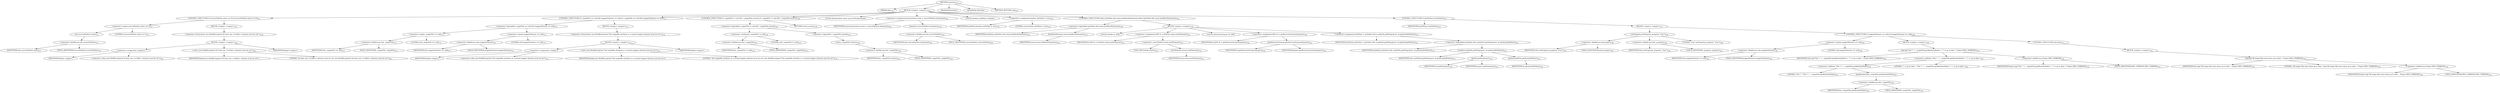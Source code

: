 digraph "execute" {  
"106" [label = <(METHOD,execute)<SUB>125</SUB>> ]
"4" [label = <(PARAM,this)<SUB>125</SUB>> ]
"107" [label = <(BLOCK,&lt;empty&gt;,&lt;empty&gt;)<SUB>125</SUB>> ]
"108" [label = <(CONTROL_STRUCTURE,if (sourceFileSets.size() == 0),if (sourceFileSets.size() == 0))<SUB>127</SUB>> ]
"109" [label = <(&lt;operator&gt;.equals,sourceFileSets.size() == 0)<SUB>127</SUB>> ]
"110" [label = <(size,sourceFileSets.size())<SUB>127</SUB>> ]
"111" [label = <(&lt;operator&gt;.fieldAccess,this.sourceFileSets)<SUB>127</SUB>> ]
"112" [label = <(IDENTIFIER,this,sourceFileSets.size())<SUB>127</SUB>> ]
"113" [label = <(FIELD_IDENTIFIER,sourceFileSets,sourceFileSets)<SUB>127</SUB>> ]
"114" [label = <(LITERAL,0,sourceFileSets.size() == 0)<SUB>127</SUB>> ]
"115" [label = <(BLOCK,&lt;empty&gt;,&lt;empty&gt;)<SUB>127</SUB>> ]
"116" [label = <(&lt;operator&gt;.throw,throw new BuildException(&quot;At least one &lt;srcfiles&gt; element must be set&quot;);)<SUB>128</SUB>> ]
"117" [label = <(BLOCK,&lt;empty&gt;,&lt;empty&gt;)<SUB>128</SUB>> ]
"118" [label = <(&lt;operator&gt;.assignment,&lt;empty&gt;)> ]
"119" [label = <(IDENTIFIER,$obj3,&lt;empty&gt;)> ]
"120" [label = <(&lt;operator&gt;.alloc,new BuildException(&quot;At least one &lt;srcfiles&gt; element must be set&quot;))<SUB>128</SUB>> ]
"121" [label = <(&lt;init&gt;,new BuildException(&quot;At least one &lt;srcfiles&gt; element must be set&quot;))<SUB>128</SUB>> ]
"122" [label = <(IDENTIFIER,$obj3,new BuildException(&quot;At least one &lt;srcfiles&gt; element must be set&quot;))> ]
"123" [label = <(LITERAL,&quot;At least one &lt;srcfiles&gt; element must be set&quot;,new BuildException(&quot;At least one &lt;srcfiles&gt; element must be set&quot;))<SUB>128</SUB>> ]
"124" [label = <(IDENTIFIER,$obj3,&lt;empty&gt;)> ]
"125" [label = <(CONTROL_STRUCTURE,if (_targetFile == null &amp;&amp; mapperElement == null),if (_targetFile == null &amp;&amp; mapperElement == null))<SUB>131</SUB>> ]
"126" [label = <(&lt;operator&gt;.logicalAnd,_targetFile == null &amp;&amp; mapperElement == null)<SUB>131</SUB>> ]
"127" [label = <(&lt;operator&gt;.equals,_targetFile == null)<SUB>131</SUB>> ]
"128" [label = <(&lt;operator&gt;.fieldAccess,this._targetFile)<SUB>131</SUB>> ]
"129" [label = <(IDENTIFIER,this,_targetFile == null)<SUB>131</SUB>> ]
"130" [label = <(FIELD_IDENTIFIER,_targetFile,_targetFile)<SUB>131</SUB>> ]
"131" [label = <(LITERAL,null,_targetFile == null)<SUB>131</SUB>> ]
"132" [label = <(&lt;operator&gt;.equals,mapperElement == null)<SUB>131</SUB>> ]
"133" [label = <(&lt;operator&gt;.fieldAccess,this.mapperElement)<SUB>131</SUB>> ]
"134" [label = <(IDENTIFIER,this,mapperElement == null)<SUB>131</SUB>> ]
"135" [label = <(FIELD_IDENTIFIER,mapperElement,mapperElement)<SUB>131</SUB>> ]
"136" [label = <(LITERAL,null,mapperElement == null)<SUB>131</SUB>> ]
"137" [label = <(BLOCK,&lt;empty&gt;,&lt;empty&gt;)<SUB>131</SUB>> ]
"138" [label = <(&lt;operator&gt;.throw,throw new BuildException(&quot;The targetfile attribute or a nested mapper element must be set&quot;);)<SUB>132</SUB>> ]
"139" [label = <(BLOCK,&lt;empty&gt;,&lt;empty&gt;)<SUB>132</SUB>> ]
"140" [label = <(&lt;operator&gt;.assignment,&lt;empty&gt;)> ]
"141" [label = <(IDENTIFIER,$obj4,&lt;empty&gt;)> ]
"142" [label = <(&lt;operator&gt;.alloc,new BuildException(&quot;The targetfile attribute or a nested mapper element must be set&quot;))<SUB>132</SUB>> ]
"143" [label = <(&lt;init&gt;,new BuildException(&quot;The targetfile attribute or a nested mapper element must be set&quot;))<SUB>132</SUB>> ]
"144" [label = <(IDENTIFIER,$obj4,new BuildException(&quot;The targetfile attribute or a nested mapper element must be set&quot;))> ]
"145" [label = <(LITERAL,&quot;The targetfile attribute or a nested mapper element must be set&quot;,new BuildException(&quot;The targetfile attribute or a nested mapper element must be set&quot;))<SUB>132</SUB>> ]
"146" [label = <(IDENTIFIER,$obj4,&lt;empty&gt;)> ]
"147" [label = <(CONTROL_STRUCTURE,if (_targetFile != null &amp;&amp; !_targetFile.exists()),if (_targetFile != null &amp;&amp; !_targetFile.exists()))<SUB>136</SUB>> ]
"148" [label = <(&lt;operator&gt;.logicalAnd,_targetFile != null &amp;&amp; !_targetFile.exists())<SUB>136</SUB>> ]
"149" [label = <(&lt;operator&gt;.notEquals,_targetFile != null)<SUB>136</SUB>> ]
"150" [label = <(&lt;operator&gt;.fieldAccess,this._targetFile)<SUB>136</SUB>> ]
"151" [label = <(IDENTIFIER,this,_targetFile != null)<SUB>136</SUB>> ]
"152" [label = <(FIELD_IDENTIFIER,_targetFile,_targetFile)<SUB>136</SUB>> ]
"153" [label = <(LITERAL,null,_targetFile != null)<SUB>136</SUB>> ]
"154" [label = <(&lt;operator&gt;.logicalNot,!_targetFile.exists())<SUB>136</SUB>> ]
"155" [label = <(exists,_targetFile.exists())<SUB>136</SUB>> ]
"156" [label = <(&lt;operator&gt;.fieldAccess,this._targetFile)<SUB>136</SUB>> ]
"157" [label = <(IDENTIFIER,this,_targetFile.exists())<SUB>136</SUB>> ]
"158" [label = <(FIELD_IDENTIFIER,_targetFile,_targetFile)<SUB>136</SUB>> ]
"159" [label = <(RETURN,return;,return;)<SUB>136</SUB>> ]
"160" [label = <(LOCAL,Enumeration enum: java.util.Enumeration)> ]
"161" [label = <(&lt;operator&gt;.assignment,Enumeration enum = sourceFileSets.elements())<SUB>138</SUB>> ]
"162" [label = <(IDENTIFIER,enum,Enumeration enum = sourceFileSets.elements())<SUB>138</SUB>> ]
"163" [label = <(elements,sourceFileSets.elements())<SUB>138</SUB>> ]
"164" [label = <(&lt;operator&gt;.fieldAccess,this.sourceFileSets)<SUB>138</SUB>> ]
"165" [label = <(IDENTIFIER,this,sourceFileSets.elements())<SUB>138</SUB>> ]
"166" [label = <(FIELD_IDENTIFIER,sourceFileSets,sourceFileSets)<SUB>138</SUB>> ]
"167" [label = <(LOCAL,boolean upToDate: boolean)> ]
"168" [label = <(&lt;operator&gt;.assignment,boolean upToDate = true)<SUB>139</SUB>> ]
"169" [label = <(IDENTIFIER,upToDate,boolean upToDate = true)<SUB>139</SUB>> ]
"170" [label = <(LITERAL,true,boolean upToDate = true)<SUB>139</SUB>> ]
"171" [label = <(CONTROL_STRUCTURE,while (upToDate &amp;&amp; enum.hasMoreElements()),while (upToDate &amp;&amp; enum.hasMoreElements()))<SUB>140</SUB>> ]
"172" [label = <(&lt;operator&gt;.logicalAnd,upToDate &amp;&amp; enum.hasMoreElements())<SUB>140</SUB>> ]
"173" [label = <(IDENTIFIER,upToDate,upToDate &amp;&amp; enum.hasMoreElements())<SUB>140</SUB>> ]
"174" [label = <(hasMoreElements,enum.hasMoreElements())<SUB>140</SUB>> ]
"175" [label = <(IDENTIFIER,enum,enum.hasMoreElements())<SUB>140</SUB>> ]
"176" [label = <(BLOCK,&lt;empty&gt;,&lt;empty&gt;)<SUB>140</SUB>> ]
"177" [label = <(LOCAL,FileSet fs: ANY)> ]
"178" [label = <(&lt;operator&gt;.assignment,ANY fs = (FileSet) enum.nextElement())<SUB>141</SUB>> ]
"179" [label = <(IDENTIFIER,fs,ANY fs = (FileSet) enum.nextElement())<SUB>141</SUB>> ]
"180" [label = <(&lt;operator&gt;.cast,(FileSet) enum.nextElement())<SUB>141</SUB>> ]
"181" [label = <(TYPE_REF,FileSet,FileSet)<SUB>141</SUB>> ]
"182" [label = <(nextElement,enum.nextElement())<SUB>141</SUB>> ]
"183" [label = <(IDENTIFIER,enum,enum.nextElement())<SUB>141</SUB>> ]
"184" [label = <(LOCAL,DirectoryScanner ds: ANY)> ]
"185" [label = <(&lt;operator&gt;.assignment,ANY ds = getDirectoryScanner(project))<SUB>142</SUB>> ]
"186" [label = <(IDENTIFIER,ds,ANY ds = getDirectoryScanner(project))<SUB>142</SUB>> ]
"187" [label = <(getDirectoryScanner,getDirectoryScanner(project))<SUB>142</SUB>> ]
"188" [label = <(IDENTIFIER,fs,getDirectoryScanner(project))<SUB>142</SUB>> ]
"189" [label = <(IDENTIFIER,project,getDirectoryScanner(project))<SUB>142</SUB>> ]
"190" [label = <(&lt;operator&gt;.assignment,upToDate = upToDate &amp;&amp; scanDir(fs.getDir(project), ds.getIncludedFiles()))<SUB>143</SUB>> ]
"191" [label = <(IDENTIFIER,upToDate,upToDate = upToDate &amp;&amp; scanDir(fs.getDir(project), ds.getIncludedFiles()))<SUB>143</SUB>> ]
"192" [label = <(&lt;operator&gt;.logicalAnd,upToDate &amp;&amp; scanDir(fs.getDir(project), ds.getIncludedFiles()))<SUB>143</SUB>> ]
"193" [label = <(IDENTIFIER,upToDate,upToDate &amp;&amp; scanDir(fs.getDir(project), ds.getIncludedFiles()))<SUB>143</SUB>> ]
"194" [label = <(scanDir,scanDir(fs.getDir(project), ds.getIncludedFiles()))<SUB>143</SUB>> ]
"3" [label = <(IDENTIFIER,this,scanDir(fs.getDir(project), ds.getIncludedFiles()))<SUB>143</SUB>> ]
"195" [label = <(getDir,getDir(project))<SUB>143</SUB>> ]
"196" [label = <(IDENTIFIER,fs,getDir(project))<SUB>143</SUB>> ]
"197" [label = <(IDENTIFIER,project,getDir(project))<SUB>143</SUB>> ]
"198" [label = <(getIncludedFiles,getIncludedFiles())<SUB>144</SUB>> ]
"199" [label = <(IDENTIFIER,ds,getIncludedFiles())<SUB>144</SUB>> ]
"200" [label = <(CONTROL_STRUCTURE,if (upToDate),if (upToDate))<SUB>147</SUB>> ]
"201" [label = <(IDENTIFIER,upToDate,if (upToDate))<SUB>147</SUB>> ]
"202" [label = <(BLOCK,&lt;empty&gt;,&lt;empty&gt;)<SUB>147</SUB>> ]
"203" [label = <(setProperty,setProperty(_property, &quot;true&quot;))<SUB>148</SUB>> ]
"204" [label = <(&lt;operator&gt;.fieldAccess,this.project)<SUB>148</SUB>> ]
"5" [label = <(IDENTIFIER,this,setProperty(_property, &quot;true&quot;))<SUB>148</SUB>> ]
"205" [label = <(FIELD_IDENTIFIER,project,project)<SUB>148</SUB>> ]
"206" [label = <(&lt;operator&gt;.fieldAccess,this._property)<SUB>148</SUB>> ]
"207" [label = <(IDENTIFIER,this,setProperty(_property, &quot;true&quot;))<SUB>148</SUB>> ]
"208" [label = <(FIELD_IDENTIFIER,_property,_property)<SUB>148</SUB>> ]
"209" [label = <(LITERAL,&quot;true&quot;,setProperty(_property, &quot;true&quot;))<SUB>148</SUB>> ]
"210" [label = <(CONTROL_STRUCTURE,if (mapperElement == null),if (mapperElement == null))<SUB>149</SUB>> ]
"211" [label = <(&lt;operator&gt;.equals,mapperElement == null)<SUB>149</SUB>> ]
"212" [label = <(&lt;operator&gt;.fieldAccess,this.mapperElement)<SUB>149</SUB>> ]
"213" [label = <(IDENTIFIER,this,mapperElement == null)<SUB>149</SUB>> ]
"214" [label = <(FIELD_IDENTIFIER,mapperElement,mapperElement)<SUB>149</SUB>> ]
"215" [label = <(LITERAL,null,mapperElement == null)<SUB>149</SUB>> ]
"216" [label = <(BLOCK,&lt;empty&gt;,&lt;empty&gt;)<SUB>149</SUB>> ]
"217" [label = <(log,log(&quot;File \&quot;&quot; + _targetFile.getAbsolutePath() + &quot;\&quot; is up to date.&quot;, Project.MSG_VERBOSE))<SUB>150</SUB>> ]
"6" [label = <(IDENTIFIER,this,log(&quot;File \&quot;&quot; + _targetFile.getAbsolutePath() + &quot;\&quot; is up to date.&quot;, Project.MSG_VERBOSE))<SUB>150</SUB>> ]
"218" [label = <(&lt;operator&gt;.addition,&quot;File \&quot;&quot; + _targetFile.getAbsolutePath() + &quot;\&quot; is up to date.&quot;)<SUB>150</SUB>> ]
"219" [label = <(&lt;operator&gt;.addition,&quot;File \&quot;&quot; + _targetFile.getAbsolutePath())<SUB>150</SUB>> ]
"220" [label = <(LITERAL,&quot;File \&quot;&quot;,&quot;File \&quot;&quot; + _targetFile.getAbsolutePath())<SUB>150</SUB>> ]
"221" [label = <(getAbsolutePath,_targetFile.getAbsolutePath())<SUB>150</SUB>> ]
"222" [label = <(&lt;operator&gt;.fieldAccess,this._targetFile)<SUB>150</SUB>> ]
"223" [label = <(IDENTIFIER,this,_targetFile.getAbsolutePath())<SUB>150</SUB>> ]
"224" [label = <(FIELD_IDENTIFIER,_targetFile,_targetFile)<SUB>150</SUB>> ]
"225" [label = <(LITERAL,&quot;\&quot; is up to date.&quot;,&quot;File \&quot;&quot; + _targetFile.getAbsolutePath() + &quot;\&quot; is up to date.&quot;)<SUB>150</SUB>> ]
"226" [label = <(&lt;operator&gt;.fieldAccess,Project.MSG_VERBOSE)<SUB>151</SUB>> ]
"227" [label = <(IDENTIFIER,Project,log(&quot;File \&quot;&quot; + _targetFile.getAbsolutePath() + &quot;\&quot; is up to date.&quot;, Project.MSG_VERBOSE))<SUB>151</SUB>> ]
"228" [label = <(FIELD_IDENTIFIER,MSG_VERBOSE,MSG_VERBOSE)<SUB>151</SUB>> ]
"229" [label = <(CONTROL_STRUCTURE,else,else)<SUB>152</SUB>> ]
"230" [label = <(BLOCK,&lt;empty&gt;,&lt;empty&gt;)<SUB>152</SUB>> ]
"231" [label = <(log,log(&quot;All target files have been up to date.&quot;, Project.MSG_VERBOSE))<SUB>153</SUB>> ]
"7" [label = <(IDENTIFIER,this,log(&quot;All target files have been up to date.&quot;, Project.MSG_VERBOSE))<SUB>153</SUB>> ]
"232" [label = <(LITERAL,&quot;All target files have been up to date.&quot;,log(&quot;All target files have been up to date.&quot;, Project.MSG_VERBOSE))<SUB>153</SUB>> ]
"233" [label = <(&lt;operator&gt;.fieldAccess,Project.MSG_VERBOSE)<SUB>154</SUB>> ]
"234" [label = <(IDENTIFIER,Project,log(&quot;All target files have been up to date.&quot;, Project.MSG_VERBOSE))<SUB>154</SUB>> ]
"235" [label = <(FIELD_IDENTIFIER,MSG_VERBOSE,MSG_VERBOSE)<SUB>154</SUB>> ]
"236" [label = <(MODIFIER,PUBLIC)> ]
"237" [label = <(MODIFIER,VIRTUAL)> ]
"238" [label = <(METHOD_RETURN,void)<SUB>125</SUB>> ]
  "106" -> "4" 
  "106" -> "107" 
  "106" -> "236" 
  "106" -> "237" 
  "106" -> "238" 
  "107" -> "108" 
  "107" -> "125" 
  "107" -> "147" 
  "107" -> "160" 
  "107" -> "161" 
  "107" -> "167" 
  "107" -> "168" 
  "107" -> "171" 
  "107" -> "200" 
  "108" -> "109" 
  "108" -> "115" 
  "109" -> "110" 
  "109" -> "114" 
  "110" -> "111" 
  "111" -> "112" 
  "111" -> "113" 
  "115" -> "116" 
  "116" -> "117" 
  "117" -> "118" 
  "117" -> "121" 
  "117" -> "124" 
  "118" -> "119" 
  "118" -> "120" 
  "121" -> "122" 
  "121" -> "123" 
  "125" -> "126" 
  "125" -> "137" 
  "126" -> "127" 
  "126" -> "132" 
  "127" -> "128" 
  "127" -> "131" 
  "128" -> "129" 
  "128" -> "130" 
  "132" -> "133" 
  "132" -> "136" 
  "133" -> "134" 
  "133" -> "135" 
  "137" -> "138" 
  "138" -> "139" 
  "139" -> "140" 
  "139" -> "143" 
  "139" -> "146" 
  "140" -> "141" 
  "140" -> "142" 
  "143" -> "144" 
  "143" -> "145" 
  "147" -> "148" 
  "147" -> "159" 
  "148" -> "149" 
  "148" -> "154" 
  "149" -> "150" 
  "149" -> "153" 
  "150" -> "151" 
  "150" -> "152" 
  "154" -> "155" 
  "155" -> "156" 
  "156" -> "157" 
  "156" -> "158" 
  "161" -> "162" 
  "161" -> "163" 
  "163" -> "164" 
  "164" -> "165" 
  "164" -> "166" 
  "168" -> "169" 
  "168" -> "170" 
  "171" -> "172" 
  "171" -> "176" 
  "172" -> "173" 
  "172" -> "174" 
  "174" -> "175" 
  "176" -> "177" 
  "176" -> "178" 
  "176" -> "184" 
  "176" -> "185" 
  "176" -> "190" 
  "178" -> "179" 
  "178" -> "180" 
  "180" -> "181" 
  "180" -> "182" 
  "182" -> "183" 
  "185" -> "186" 
  "185" -> "187" 
  "187" -> "188" 
  "187" -> "189" 
  "190" -> "191" 
  "190" -> "192" 
  "192" -> "193" 
  "192" -> "194" 
  "194" -> "3" 
  "194" -> "195" 
  "194" -> "198" 
  "195" -> "196" 
  "195" -> "197" 
  "198" -> "199" 
  "200" -> "201" 
  "200" -> "202" 
  "202" -> "203" 
  "202" -> "210" 
  "203" -> "204" 
  "203" -> "206" 
  "203" -> "209" 
  "204" -> "5" 
  "204" -> "205" 
  "206" -> "207" 
  "206" -> "208" 
  "210" -> "211" 
  "210" -> "216" 
  "210" -> "229" 
  "211" -> "212" 
  "211" -> "215" 
  "212" -> "213" 
  "212" -> "214" 
  "216" -> "217" 
  "217" -> "6" 
  "217" -> "218" 
  "217" -> "226" 
  "218" -> "219" 
  "218" -> "225" 
  "219" -> "220" 
  "219" -> "221" 
  "221" -> "222" 
  "222" -> "223" 
  "222" -> "224" 
  "226" -> "227" 
  "226" -> "228" 
  "229" -> "230" 
  "230" -> "231" 
  "231" -> "7" 
  "231" -> "232" 
  "231" -> "233" 
  "233" -> "234" 
  "233" -> "235" 
}
